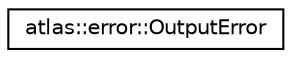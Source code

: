 digraph "Graphical Class Hierarchy"
{
  edge [fontname="Helvetica",fontsize="10",labelfontname="Helvetica",labelfontsize="10"];
  node [fontname="Helvetica",fontsize="10",shape=record];
  rankdir="LR";
  Node1 [label="atlas::error::OutputError",height=0.2,width=0.4,color="black", fillcolor="white", style="filled",URL="$structatlas_1_1error_1_1OutputError.html"];
}

